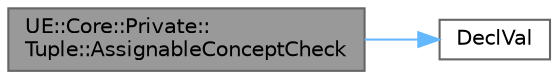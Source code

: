 digraph "UE::Core::Private::Tuple::AssignableConceptCheck"
{
 // INTERACTIVE_SVG=YES
 // LATEX_PDF_SIZE
  bgcolor="transparent";
  edge [fontname=Helvetica,fontsize=10,labelfontname=Helvetica,labelfontsize=10];
  node [fontname=Helvetica,fontsize=10,shape=box,height=0.2,width=0.4];
  rankdir="LR";
  Node1 [id="Node000001",label="UE::Core::Private::\lTuple::AssignableConceptCheck",height=0.2,width=0.4,color="gray40", fillcolor="grey60", style="filled", fontcolor="black",tooltip=" "];
  Node1 -> Node2 [id="edge1_Node000001_Node000002",color="steelblue1",style="solid",tooltip=" "];
  Node2 [id="Node000002",label="DeclVal",height=0.2,width=0.4,color="grey40", fillcolor="white", style="filled",URL="$d4/d24/UnrealTemplate_8h.html#a9636e4bb9a25311e778e850ad95c928f",tooltip="Equivalent to std::declval."];
}
